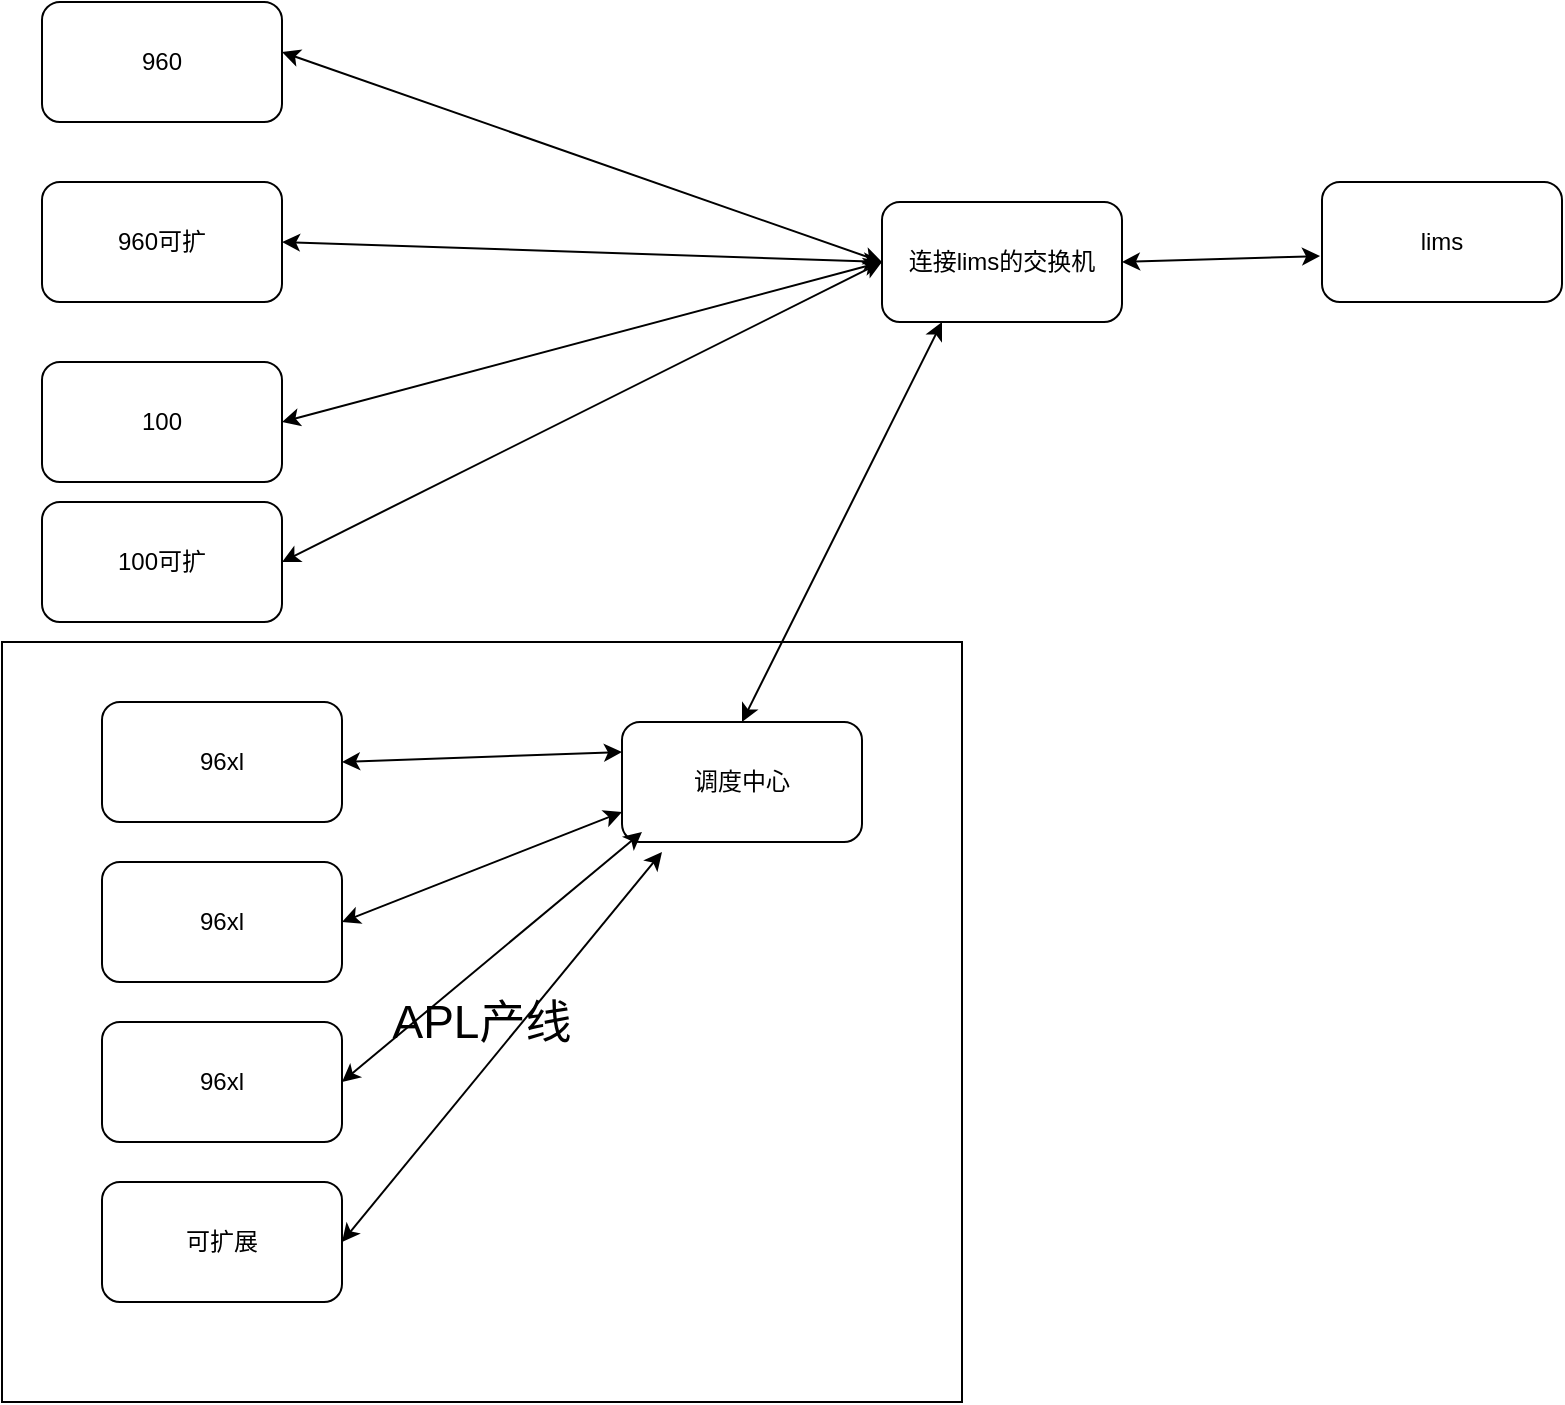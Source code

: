 <mxfile version="14.1.2" type="github">
  <diagram id="WKh3Vs7TUUmPyFedoDTp" name="Page-1">
    <mxGraphModel dx="1422" dy="762" grid="1" gridSize="10" guides="1" tooltips="1" connect="1" arrows="1" fold="1" page="1" pageScale="1" pageWidth="827" pageHeight="1169" math="0" shadow="0">
      <root>
        <mxCell id="0" />
        <mxCell id="1" parent="0" />
        <mxCell id="Maie-5R9lo_pYSX5OlGB-1" value="960可扩" style="rounded=1;whiteSpace=wrap;html=1;" vertex="1" parent="1">
          <mxGeometry x="50" y="110" width="120" height="60" as="geometry" />
        </mxCell>
        <mxCell id="Maie-5R9lo_pYSX5OlGB-2" value="100" style="rounded=1;whiteSpace=wrap;html=1;" vertex="1" parent="1">
          <mxGeometry x="50" y="200" width="120" height="60" as="geometry" />
        </mxCell>
        <mxCell id="Maie-5R9lo_pYSX5OlGB-6" value="&lt;font style=&quot;font-size: 23px&quot;&gt;APL产线&lt;/font&gt;" style="rounded=0;whiteSpace=wrap;html=1;" vertex="1" parent="1">
          <mxGeometry x="30" y="340" width="480" height="380" as="geometry" />
        </mxCell>
        <mxCell id="Maie-5R9lo_pYSX5OlGB-7" value="调度中心" style="rounded=1;whiteSpace=wrap;html=1;" vertex="1" parent="1">
          <mxGeometry x="340" y="380" width="120" height="60" as="geometry" />
        </mxCell>
        <mxCell id="Maie-5R9lo_pYSX5OlGB-8" value="96xl" style="rounded=1;whiteSpace=wrap;html=1;" vertex="1" parent="1">
          <mxGeometry x="80" y="370" width="120" height="60" as="geometry" />
        </mxCell>
        <mxCell id="Maie-5R9lo_pYSX5OlGB-9" value="96xl" style="rounded=1;whiteSpace=wrap;html=1;" vertex="1" parent="1">
          <mxGeometry x="80" y="450" width="120" height="60" as="geometry" />
        </mxCell>
        <mxCell id="Maie-5R9lo_pYSX5OlGB-10" value="连接lims的交换机" style="rounded=1;whiteSpace=wrap;html=1;" vertex="1" parent="1">
          <mxGeometry x="470" y="120" width="120" height="60" as="geometry" />
        </mxCell>
        <mxCell id="Maie-5R9lo_pYSX5OlGB-13" value="" style="endArrow=classic;startArrow=classic;html=1;exitX=0.5;exitY=0;exitDx=0;exitDy=0;entryX=0.25;entryY=1;entryDx=0;entryDy=0;" edge="1" parent="1" source="Maie-5R9lo_pYSX5OlGB-7" target="Maie-5R9lo_pYSX5OlGB-10">
          <mxGeometry width="50" height="50" relative="1" as="geometry">
            <mxPoint x="580" y="250" as="sourcePoint" />
            <mxPoint x="630" y="200" as="targetPoint" />
          </mxGeometry>
        </mxCell>
        <mxCell id="Maie-5R9lo_pYSX5OlGB-14" value="" style="endArrow=classic;startArrow=classic;html=1;exitX=1;exitY=0.5;exitDx=0;exitDy=0;entryX=0;entryY=0.5;entryDx=0;entryDy=0;" edge="1" parent="1" source="Maie-5R9lo_pYSX5OlGB-2" target="Maie-5R9lo_pYSX5OlGB-10">
          <mxGeometry width="50" height="50" relative="1" as="geometry">
            <mxPoint x="230" y="230" as="sourcePoint" />
            <mxPoint x="470" as="targetPoint" />
          </mxGeometry>
        </mxCell>
        <mxCell id="Maie-5R9lo_pYSX5OlGB-15" value="" style="endArrow=classic;startArrow=classic;html=1;exitX=1;exitY=0.5;exitDx=0;exitDy=0;entryX=0;entryY=0.5;entryDx=0;entryDy=0;" edge="1" parent="1" source="Maie-5R9lo_pYSX5OlGB-1" target="Maie-5R9lo_pYSX5OlGB-10">
          <mxGeometry width="50" height="50" relative="1" as="geometry">
            <mxPoint x="194" y="130" as="sourcePoint" />
            <mxPoint x="634" as="targetPoint" />
          </mxGeometry>
        </mxCell>
        <mxCell id="Maie-5R9lo_pYSX5OlGB-16" value="" style="endArrow=classic;startArrow=classic;html=1;exitX=1;exitY=0.5;exitDx=0;exitDy=0;entryX=0;entryY=0.25;entryDx=0;entryDy=0;" edge="1" parent="1" source="Maie-5R9lo_pYSX5OlGB-8" target="Maie-5R9lo_pYSX5OlGB-7">
          <mxGeometry width="50" height="50" relative="1" as="geometry">
            <mxPoint x="250" y="320" as="sourcePoint" />
            <mxPoint x="300" y="270" as="targetPoint" />
          </mxGeometry>
        </mxCell>
        <mxCell id="Maie-5R9lo_pYSX5OlGB-17" value="" style="endArrow=classic;startArrow=classic;html=1;exitX=1;exitY=0.5;exitDx=0;exitDy=0;entryX=0;entryY=0.75;entryDx=0;entryDy=0;" edge="1" parent="1" source="Maie-5R9lo_pYSX5OlGB-9" target="Maie-5R9lo_pYSX5OlGB-7">
          <mxGeometry width="50" height="50" relative="1" as="geometry">
            <mxPoint x="210" y="410" as="sourcePoint" />
            <mxPoint x="350" y="405" as="targetPoint" />
          </mxGeometry>
        </mxCell>
        <mxCell id="Maie-5R9lo_pYSX5OlGB-18" value="" style="endArrow=classic;startArrow=classic;html=1;exitX=1;exitY=0.5;exitDx=0;exitDy=0;entryX=-0.008;entryY=0.617;entryDx=0;entryDy=0;entryPerimeter=0;" edge="1" parent="1" source="Maie-5R9lo_pYSX5OlGB-10" target="Maie-5R9lo_pYSX5OlGB-19">
          <mxGeometry width="50" height="50" relative="1" as="geometry">
            <mxPoint x="630" y="160" as="sourcePoint" />
            <mxPoint x="710" y="150" as="targetPoint" />
          </mxGeometry>
        </mxCell>
        <mxCell id="Maie-5R9lo_pYSX5OlGB-19" value="lims" style="rounded=1;whiteSpace=wrap;html=1;" vertex="1" parent="1">
          <mxGeometry x="690" y="110" width="120" height="60" as="geometry" />
        </mxCell>
        <mxCell id="Maie-5R9lo_pYSX5OlGB-20" value="96xl" style="rounded=1;whiteSpace=wrap;html=1;" vertex="1" parent="1">
          <mxGeometry x="80" y="530" width="120" height="60" as="geometry" />
        </mxCell>
        <mxCell id="Maie-5R9lo_pYSX5OlGB-21" value="可扩展" style="rounded=1;whiteSpace=wrap;html=1;" vertex="1" parent="1">
          <mxGeometry x="80" y="610" width="120" height="60" as="geometry" />
        </mxCell>
        <mxCell id="Maie-5R9lo_pYSX5OlGB-22" value="" style="endArrow=classic;startArrow=classic;html=1;exitX=1;exitY=0.5;exitDx=0;exitDy=0;entryX=0;entryY=0.75;entryDx=0;entryDy=0;" edge="1" parent="1" source="Maie-5R9lo_pYSX5OlGB-20">
          <mxGeometry width="50" height="50" relative="1" as="geometry">
            <mxPoint x="210" y="490" as="sourcePoint" />
            <mxPoint x="350" y="435" as="targetPoint" />
          </mxGeometry>
        </mxCell>
        <mxCell id="Maie-5R9lo_pYSX5OlGB-23" value="" style="endArrow=classic;startArrow=classic;html=1;exitX=1;exitY=0.5;exitDx=0;exitDy=0;entryX=0;entryY=0.75;entryDx=0;entryDy=0;" edge="1" parent="1" source="Maie-5R9lo_pYSX5OlGB-21">
          <mxGeometry width="50" height="50" relative="1" as="geometry">
            <mxPoint x="210" y="570" as="sourcePoint" />
            <mxPoint x="360" y="445" as="targetPoint" />
          </mxGeometry>
        </mxCell>
        <mxCell id="Maie-5R9lo_pYSX5OlGB-24" value="960" style="rounded=1;whiteSpace=wrap;html=1;" vertex="1" parent="1">
          <mxGeometry x="50" y="20" width="120" height="60" as="geometry" />
        </mxCell>
        <mxCell id="Maie-5R9lo_pYSX5OlGB-25" value="" style="endArrow=classic;startArrow=classic;html=1;exitX=1;exitY=0.5;exitDx=0;exitDy=0;entryX=0;entryY=0.5;entryDx=0;entryDy=0;" edge="1" parent="1" target="Maie-5R9lo_pYSX5OlGB-10">
          <mxGeometry width="50" height="50" relative="1" as="geometry">
            <mxPoint x="170" y="45" as="sourcePoint" />
            <mxPoint x="470" y="55" as="targetPoint" />
          </mxGeometry>
        </mxCell>
        <mxCell id="Maie-5R9lo_pYSX5OlGB-26" value="100可扩" style="rounded=1;whiteSpace=wrap;html=1;" vertex="1" parent="1">
          <mxGeometry x="50" y="270" width="120" height="60" as="geometry" />
        </mxCell>
        <mxCell id="Maie-5R9lo_pYSX5OlGB-27" value="" style="endArrow=classic;startArrow=classic;html=1;exitX=1;exitY=0.5;exitDx=0;exitDy=0;" edge="1" parent="1" source="Maie-5R9lo_pYSX5OlGB-26">
          <mxGeometry width="50" height="50" relative="1" as="geometry">
            <mxPoint x="180" y="240" as="sourcePoint" />
            <mxPoint x="470" y="150" as="targetPoint" />
          </mxGeometry>
        </mxCell>
      </root>
    </mxGraphModel>
  </diagram>
</mxfile>
